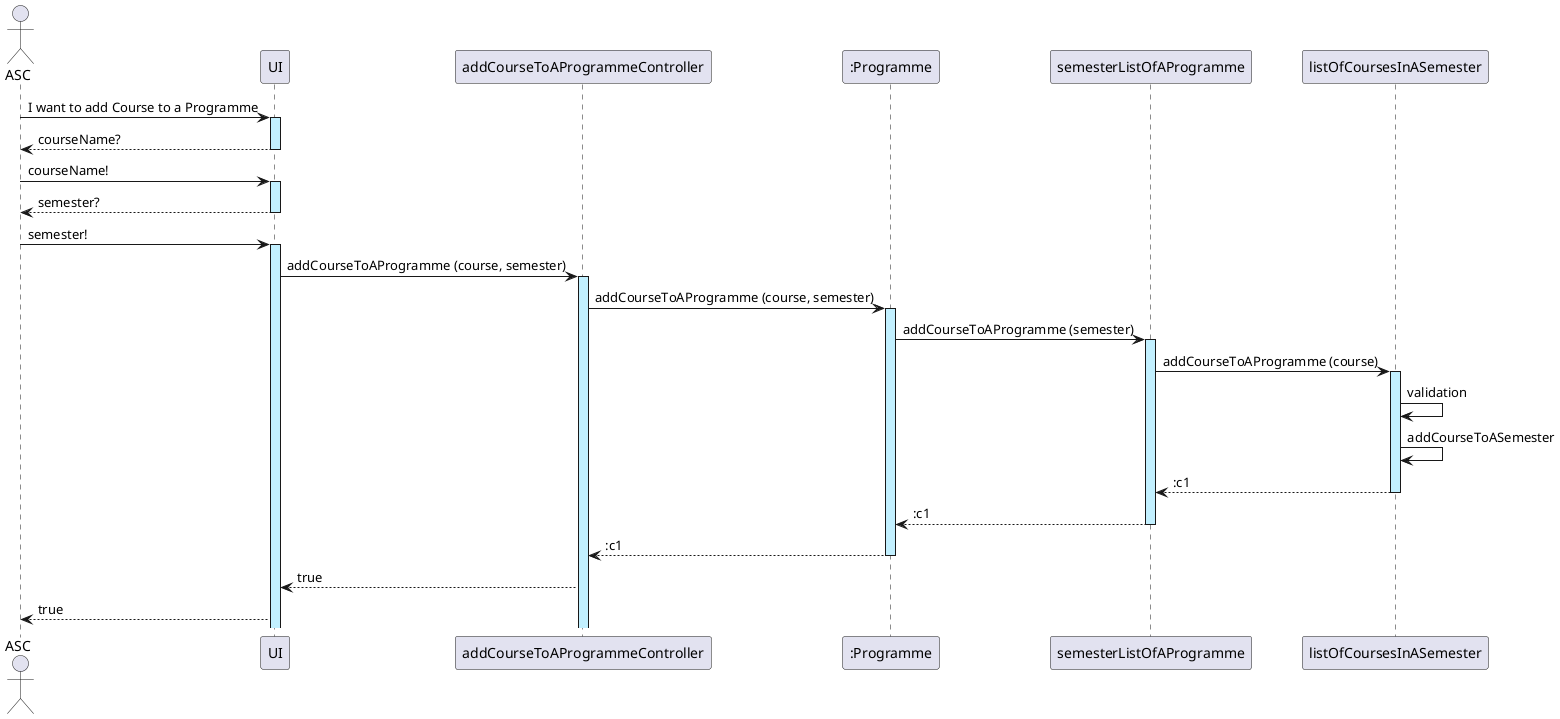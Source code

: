 @startuml
actor ASC

ASC -> UI ++ #application : I want to add Course to a Programme
UI --> ASC -- : courseName?
ASC -> UI ++ #application : courseName!
UI --> ASC -- : semester?
ASC -> UI ++ #application : semester!

UI -> addCourseToAProgrammeController ++ #application : addCourseToAProgramme (course, semester)

addCourseToAProgrammeController -> ":Programme" ++ #application : addCourseToAProgramme (course, semester)

":Programme" -> semesterListOfAProgramme ++ #application : addCourseToAProgramme (semester)

semesterListOfAProgramme -> listOfCoursesInASemester ++ #application : addCourseToAProgramme (course)

listOfCoursesInASemester -> listOfCoursesInASemester : validation
listOfCoursesInASemester -> listOfCoursesInASemester : addCourseToASemester

listOfCoursesInASemester --> semesterListOfAProgramme --: :c1

semesterListOfAProgramme --> ":Programme" --: :c1

":Programme" --> addCourseToAProgrammeController --: :c1

addCourseToAProgrammeController --> UI : true

UI --> ASC : true

@enduml